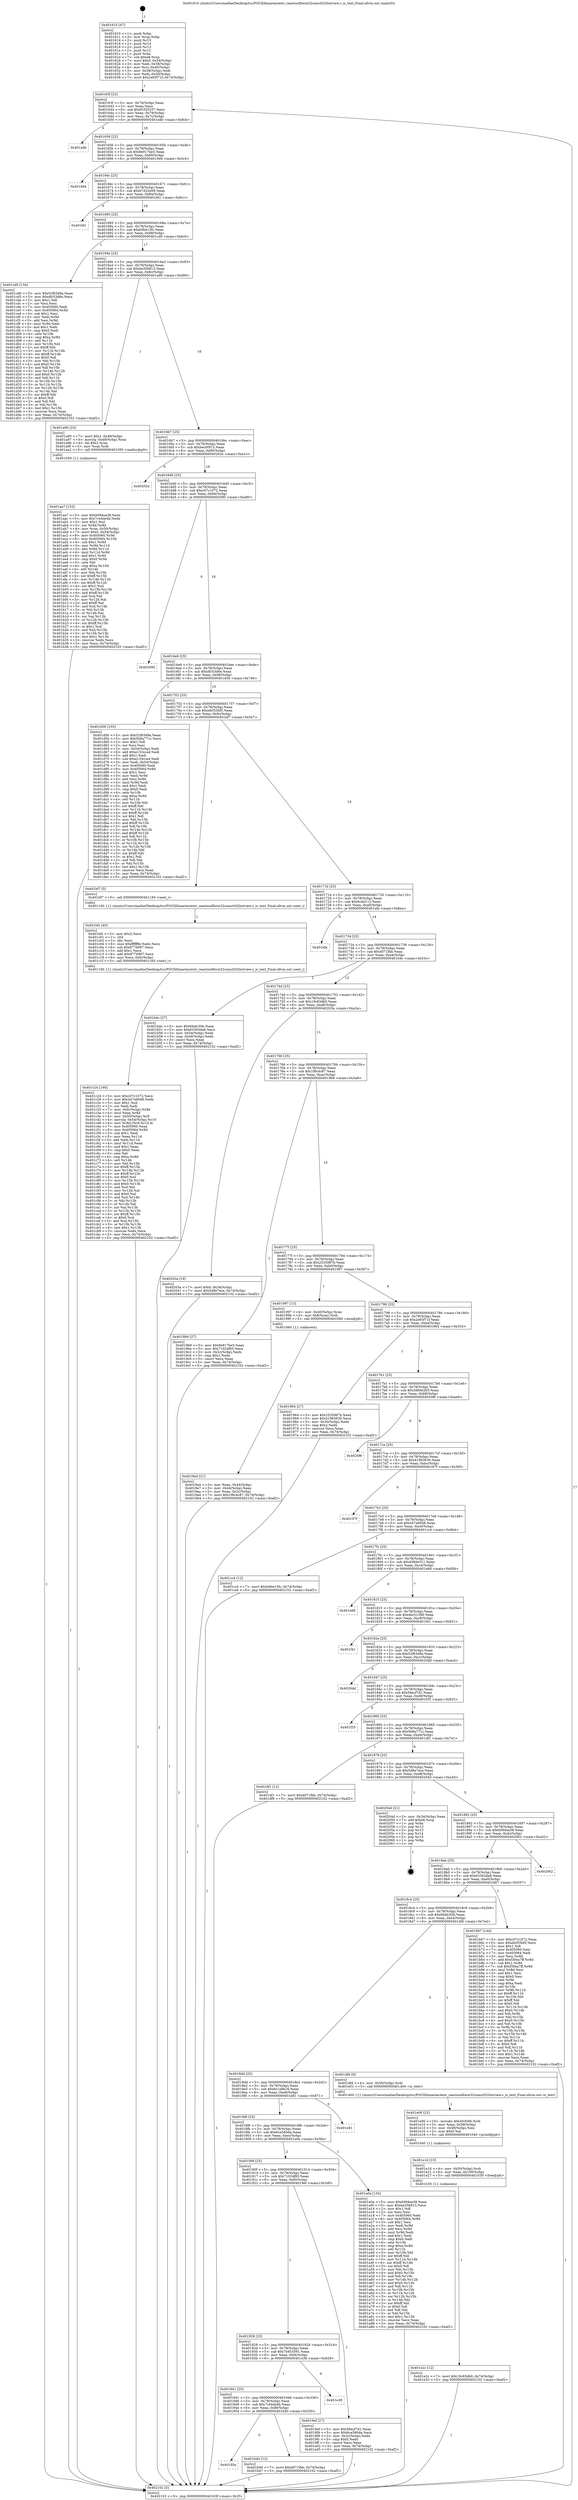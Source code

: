 digraph "0x401610" {
  label = "0x401610 (/mnt/c/Users/mathe/Desktop/tcc/POCII/binaries/extr_reactosdllwin32comctl32listview.c_is_text_Final-ollvm.out::main(0))"
  labelloc = "t"
  node[shape=record]

  Entry [label="",width=0.3,height=0.3,shape=circle,fillcolor=black,style=filled]
  "0x40163f" [label="{
     0x40163f [23]\l
     | [instrs]\l
     &nbsp;&nbsp;0x40163f \<+3\>: mov -0x74(%rbp),%eax\l
     &nbsp;&nbsp;0x401642 \<+2\>: mov %eax,%ecx\l
     &nbsp;&nbsp;0x401644 \<+6\>: sub $0x91f25337,%ecx\l
     &nbsp;&nbsp;0x40164a \<+3\>: mov %eax,-0x78(%rbp)\l
     &nbsp;&nbsp;0x40164d \<+3\>: mov %ecx,-0x7c(%rbp)\l
     &nbsp;&nbsp;0x401650 \<+6\>: je 0000000000401edb \<main+0x8cb\>\l
  }"]
  "0x401edb" [label="{
     0x401edb\l
  }", style=dashed]
  "0x401656" [label="{
     0x401656 [22]\l
     | [instrs]\l
     &nbsp;&nbsp;0x401656 \<+5\>: jmp 000000000040165b \<main+0x4b\>\l
     &nbsp;&nbsp;0x40165b \<+3\>: mov -0x78(%rbp),%eax\l
     &nbsp;&nbsp;0x40165e \<+5\>: sub $0x9e917be5,%eax\l
     &nbsp;&nbsp;0x401663 \<+3\>: mov %eax,-0x80(%rbp)\l
     &nbsp;&nbsp;0x401666 \<+6\>: je 00000000004019d4 \<main+0x3c4\>\l
  }"]
  Exit [label="",width=0.3,height=0.3,shape=circle,fillcolor=black,style=filled,peripheries=2]
  "0x4019d4" [label="{
     0x4019d4\l
  }", style=dashed]
  "0x40166c" [label="{
     0x40166c [25]\l
     | [instrs]\l
     &nbsp;&nbsp;0x40166c \<+5\>: jmp 0000000000401671 \<main+0x61\>\l
     &nbsp;&nbsp;0x401671 \<+3\>: mov -0x78(%rbp),%eax\l
     &nbsp;&nbsp;0x401674 \<+5\>: sub $0xb7d32e09,%eax\l
     &nbsp;&nbsp;0x401679 \<+6\>: mov %eax,-0x84(%rbp)\l
     &nbsp;&nbsp;0x40167f \<+6\>: je 0000000000401fd1 \<main+0x9c1\>\l
  }"]
  "0x401e2c" [label="{
     0x401e2c [12]\l
     | [instrs]\l
     &nbsp;&nbsp;0x401e2c \<+7\>: movl $0x19c83db0,-0x74(%rbp)\l
     &nbsp;&nbsp;0x401e33 \<+5\>: jmp 0000000000402102 \<main+0xaf2\>\l
  }"]
  "0x401fd1" [label="{
     0x401fd1\l
  }", style=dashed]
  "0x401685" [label="{
     0x401685 [25]\l
     | [instrs]\l
     &nbsp;&nbsp;0x401685 \<+5\>: jmp 000000000040168a \<main+0x7a\>\l
     &nbsp;&nbsp;0x40168a \<+3\>: mov -0x78(%rbp),%eax\l
     &nbsp;&nbsp;0x40168d \<+5\>: sub $0xb9be13fc,%eax\l
     &nbsp;&nbsp;0x401692 \<+6\>: mov %eax,-0x88(%rbp)\l
     &nbsp;&nbsp;0x401698 \<+6\>: je 0000000000401cd0 \<main+0x6c0\>\l
  }"]
  "0x401e1d" [label="{
     0x401e1d [15]\l
     | [instrs]\l
     &nbsp;&nbsp;0x401e1d \<+4\>: mov -0x50(%rbp),%rdi\l
     &nbsp;&nbsp;0x401e21 \<+6\>: mov %eax,-0x100(%rbp)\l
     &nbsp;&nbsp;0x401e27 \<+5\>: call 0000000000401030 \<free@plt\>\l
     | [calls]\l
     &nbsp;&nbsp;0x401030 \{1\} (unknown)\l
  }"]
  "0x401cd0" [label="{
     0x401cd0 [134]\l
     | [instrs]\l
     &nbsp;&nbsp;0x401cd0 \<+5\>: mov $0x52f63d9a,%eax\l
     &nbsp;&nbsp;0x401cd5 \<+5\>: mov $0xdfc53d6e,%ecx\l
     &nbsp;&nbsp;0x401cda \<+2\>: mov $0x1,%dl\l
     &nbsp;&nbsp;0x401cdc \<+2\>: xor %esi,%esi\l
     &nbsp;&nbsp;0x401cde \<+7\>: mov 0x405060,%edi\l
     &nbsp;&nbsp;0x401ce5 \<+8\>: mov 0x405064,%r8d\l
     &nbsp;&nbsp;0x401ced \<+3\>: sub $0x1,%esi\l
     &nbsp;&nbsp;0x401cf0 \<+3\>: mov %edi,%r9d\l
     &nbsp;&nbsp;0x401cf3 \<+3\>: add %esi,%r9d\l
     &nbsp;&nbsp;0x401cf6 \<+4\>: imul %r9d,%edi\l
     &nbsp;&nbsp;0x401cfa \<+3\>: and $0x1,%edi\l
     &nbsp;&nbsp;0x401cfd \<+3\>: cmp $0x0,%edi\l
     &nbsp;&nbsp;0x401d00 \<+4\>: sete %r10b\l
     &nbsp;&nbsp;0x401d04 \<+4\>: cmp $0xa,%r8d\l
     &nbsp;&nbsp;0x401d08 \<+4\>: setl %r11b\l
     &nbsp;&nbsp;0x401d0c \<+3\>: mov %r10b,%bl\l
     &nbsp;&nbsp;0x401d0f \<+3\>: xor $0xff,%bl\l
     &nbsp;&nbsp;0x401d12 \<+3\>: mov %r11b,%r14b\l
     &nbsp;&nbsp;0x401d15 \<+4\>: xor $0xff,%r14b\l
     &nbsp;&nbsp;0x401d19 \<+3\>: xor $0x0,%dl\l
     &nbsp;&nbsp;0x401d1c \<+3\>: mov %bl,%r15b\l
     &nbsp;&nbsp;0x401d1f \<+4\>: and $0x0,%r15b\l
     &nbsp;&nbsp;0x401d23 \<+3\>: and %dl,%r10b\l
     &nbsp;&nbsp;0x401d26 \<+3\>: mov %r14b,%r12b\l
     &nbsp;&nbsp;0x401d29 \<+4\>: and $0x0,%r12b\l
     &nbsp;&nbsp;0x401d2d \<+3\>: and %dl,%r11b\l
     &nbsp;&nbsp;0x401d30 \<+3\>: or %r10b,%r15b\l
     &nbsp;&nbsp;0x401d33 \<+3\>: or %r11b,%r12b\l
     &nbsp;&nbsp;0x401d36 \<+3\>: xor %r12b,%r15b\l
     &nbsp;&nbsp;0x401d39 \<+3\>: or %r14b,%bl\l
     &nbsp;&nbsp;0x401d3c \<+3\>: xor $0xff,%bl\l
     &nbsp;&nbsp;0x401d3f \<+3\>: or $0x0,%dl\l
     &nbsp;&nbsp;0x401d42 \<+2\>: and %dl,%bl\l
     &nbsp;&nbsp;0x401d44 \<+3\>: or %bl,%r15b\l
     &nbsp;&nbsp;0x401d47 \<+4\>: test $0x1,%r15b\l
     &nbsp;&nbsp;0x401d4b \<+3\>: cmovne %ecx,%eax\l
     &nbsp;&nbsp;0x401d4e \<+3\>: mov %eax,-0x74(%rbp)\l
     &nbsp;&nbsp;0x401d51 \<+5\>: jmp 0000000000402102 \<main+0xaf2\>\l
  }"]
  "0x40169e" [label="{
     0x40169e [25]\l
     | [instrs]\l
     &nbsp;&nbsp;0x40169e \<+5\>: jmp 00000000004016a3 \<main+0x93\>\l
     &nbsp;&nbsp;0x4016a3 \<+3\>: mov -0x78(%rbp),%eax\l
     &nbsp;&nbsp;0x4016a6 \<+5\>: sub $0xbe356813,%eax\l
     &nbsp;&nbsp;0x4016ab \<+6\>: mov %eax,-0x8c(%rbp)\l
     &nbsp;&nbsp;0x4016b1 \<+6\>: je 0000000000401a90 \<main+0x480\>\l
  }"]
  "0x401e06" [label="{
     0x401e06 [23]\l
     | [instrs]\l
     &nbsp;&nbsp;0x401e06 \<+10\>: movabs $0x4030d6,%rdi\l
     &nbsp;&nbsp;0x401e10 \<+3\>: mov %eax,-0x58(%rbp)\l
     &nbsp;&nbsp;0x401e13 \<+3\>: mov -0x58(%rbp),%esi\l
     &nbsp;&nbsp;0x401e16 \<+2\>: mov $0x0,%al\l
     &nbsp;&nbsp;0x401e18 \<+5\>: call 0000000000401040 \<printf@plt\>\l
     | [calls]\l
     &nbsp;&nbsp;0x401040 \{1\} (unknown)\l
  }"]
  "0x401a90" [label="{
     0x401a90 [23]\l
     | [instrs]\l
     &nbsp;&nbsp;0x401a90 \<+7\>: movl $0x1,-0x48(%rbp)\l
     &nbsp;&nbsp;0x401a97 \<+4\>: movslq -0x48(%rbp),%rax\l
     &nbsp;&nbsp;0x401a9b \<+4\>: shl $0x2,%rax\l
     &nbsp;&nbsp;0x401a9f \<+3\>: mov %rax,%rdi\l
     &nbsp;&nbsp;0x401aa2 \<+5\>: call 0000000000401050 \<malloc@plt\>\l
     | [calls]\l
     &nbsp;&nbsp;0x401050 \{1\} (unknown)\l
  }"]
  "0x4016b7" [label="{
     0x4016b7 [25]\l
     | [instrs]\l
     &nbsp;&nbsp;0x4016b7 \<+5\>: jmp 00000000004016bc \<main+0xac\>\l
     &nbsp;&nbsp;0x4016bc \<+3\>: mov -0x78(%rbp),%eax\l
     &nbsp;&nbsp;0x4016bf \<+5\>: sub $0xbec00f13,%eax\l
     &nbsp;&nbsp;0x4016c4 \<+6\>: mov %eax,-0x90(%rbp)\l
     &nbsp;&nbsp;0x4016ca \<+6\>: je 000000000040202e \<main+0xa1e\>\l
  }"]
  "0x401c24" [label="{
     0x401c24 [160]\l
     | [instrs]\l
     &nbsp;&nbsp;0x401c24 \<+5\>: mov $0xc07c1072,%ecx\l
     &nbsp;&nbsp;0x401c29 \<+5\>: mov $0x447a9048,%edx\l
     &nbsp;&nbsp;0x401c2e \<+3\>: mov $0x1,%sil\l
     &nbsp;&nbsp;0x401c31 \<+2\>: xor %edi,%edi\l
     &nbsp;&nbsp;0x401c33 \<+7\>: mov -0xfc(%rbp),%r8d\l
     &nbsp;&nbsp;0x401c3a \<+4\>: imul %eax,%r8d\l
     &nbsp;&nbsp;0x401c3e \<+4\>: mov -0x50(%rbp),%r9\l
     &nbsp;&nbsp;0x401c42 \<+4\>: movslq -0x54(%rbp),%r10\l
     &nbsp;&nbsp;0x401c46 \<+4\>: mov %r8d,(%r9,%r10,4)\l
     &nbsp;&nbsp;0x401c4a \<+7\>: mov 0x405060,%eax\l
     &nbsp;&nbsp;0x401c51 \<+8\>: mov 0x405064,%r8d\l
     &nbsp;&nbsp;0x401c59 \<+3\>: sub $0x1,%edi\l
     &nbsp;&nbsp;0x401c5c \<+3\>: mov %eax,%r11d\l
     &nbsp;&nbsp;0x401c5f \<+3\>: add %edi,%r11d\l
     &nbsp;&nbsp;0x401c62 \<+4\>: imul %r11d,%eax\l
     &nbsp;&nbsp;0x401c66 \<+3\>: and $0x1,%eax\l
     &nbsp;&nbsp;0x401c69 \<+3\>: cmp $0x0,%eax\l
     &nbsp;&nbsp;0x401c6c \<+3\>: sete %bl\l
     &nbsp;&nbsp;0x401c6f \<+4\>: cmp $0xa,%r8d\l
     &nbsp;&nbsp;0x401c73 \<+4\>: setl %r14b\l
     &nbsp;&nbsp;0x401c77 \<+3\>: mov %bl,%r15b\l
     &nbsp;&nbsp;0x401c7a \<+4\>: xor $0xff,%r15b\l
     &nbsp;&nbsp;0x401c7e \<+3\>: mov %r14b,%r12b\l
     &nbsp;&nbsp;0x401c81 \<+4\>: xor $0xff,%r12b\l
     &nbsp;&nbsp;0x401c85 \<+4\>: xor $0x0,%sil\l
     &nbsp;&nbsp;0x401c89 \<+3\>: mov %r15b,%r13b\l
     &nbsp;&nbsp;0x401c8c \<+4\>: and $0x0,%r13b\l
     &nbsp;&nbsp;0x401c90 \<+3\>: and %sil,%bl\l
     &nbsp;&nbsp;0x401c93 \<+3\>: mov %r12b,%al\l
     &nbsp;&nbsp;0x401c96 \<+2\>: and $0x0,%al\l
     &nbsp;&nbsp;0x401c98 \<+3\>: and %sil,%r14b\l
     &nbsp;&nbsp;0x401c9b \<+3\>: or %bl,%r13b\l
     &nbsp;&nbsp;0x401c9e \<+3\>: or %r14b,%al\l
     &nbsp;&nbsp;0x401ca1 \<+3\>: xor %al,%r13b\l
     &nbsp;&nbsp;0x401ca4 \<+3\>: or %r12b,%r15b\l
     &nbsp;&nbsp;0x401ca7 \<+4\>: xor $0xff,%r15b\l
     &nbsp;&nbsp;0x401cab \<+4\>: or $0x0,%sil\l
     &nbsp;&nbsp;0x401caf \<+3\>: and %sil,%r15b\l
     &nbsp;&nbsp;0x401cb2 \<+3\>: or %r15b,%r13b\l
     &nbsp;&nbsp;0x401cb5 \<+4\>: test $0x1,%r13b\l
     &nbsp;&nbsp;0x401cb9 \<+3\>: cmovne %edx,%ecx\l
     &nbsp;&nbsp;0x401cbc \<+3\>: mov %ecx,-0x74(%rbp)\l
     &nbsp;&nbsp;0x401cbf \<+5\>: jmp 0000000000402102 \<main+0xaf2\>\l
  }"]
  "0x40202e" [label="{
     0x40202e\l
  }", style=dashed]
  "0x4016d0" [label="{
     0x4016d0 [25]\l
     | [instrs]\l
     &nbsp;&nbsp;0x4016d0 \<+5\>: jmp 00000000004016d5 \<main+0xc5\>\l
     &nbsp;&nbsp;0x4016d5 \<+3\>: mov -0x78(%rbp),%eax\l
     &nbsp;&nbsp;0x4016d8 \<+5\>: sub $0xc07c1072,%eax\l
     &nbsp;&nbsp;0x4016dd \<+6\>: mov %eax,-0x94(%rbp)\l
     &nbsp;&nbsp;0x4016e3 \<+6\>: je 0000000000402090 \<main+0xa80\>\l
  }"]
  "0x401bfc" [label="{
     0x401bfc [40]\l
     | [instrs]\l
     &nbsp;&nbsp;0x401bfc \<+5\>: mov $0x2,%ecx\l
     &nbsp;&nbsp;0x401c01 \<+1\>: cltd\l
     &nbsp;&nbsp;0x401c02 \<+2\>: idiv %ecx\l
     &nbsp;&nbsp;0x401c04 \<+6\>: imul $0xfffffffe,%edx,%ecx\l
     &nbsp;&nbsp;0x401c0a \<+6\>: sub $0x8776997,%ecx\l
     &nbsp;&nbsp;0x401c10 \<+3\>: add $0x1,%ecx\l
     &nbsp;&nbsp;0x401c13 \<+6\>: add $0x8776997,%ecx\l
     &nbsp;&nbsp;0x401c19 \<+6\>: mov %ecx,-0xfc(%rbp)\l
     &nbsp;&nbsp;0x401c1f \<+5\>: call 0000000000401160 \<next_i\>\l
     | [calls]\l
     &nbsp;&nbsp;0x401160 \{1\} (/mnt/c/Users/mathe/Desktop/tcc/POCII/binaries/extr_reactosdllwin32comctl32listview.c_is_text_Final-ollvm.out::next_i)\l
  }"]
  "0x402090" [label="{
     0x402090\l
  }", style=dashed]
  "0x4016e9" [label="{
     0x4016e9 [25]\l
     | [instrs]\l
     &nbsp;&nbsp;0x4016e9 \<+5\>: jmp 00000000004016ee \<main+0xde\>\l
     &nbsp;&nbsp;0x4016ee \<+3\>: mov -0x78(%rbp),%eax\l
     &nbsp;&nbsp;0x4016f1 \<+5\>: sub $0xdfc53d6e,%eax\l
     &nbsp;&nbsp;0x4016f6 \<+6\>: mov %eax,-0x98(%rbp)\l
     &nbsp;&nbsp;0x4016fc \<+6\>: je 0000000000401d56 \<main+0x746\>\l
  }"]
  "0x40195a" [label="{
     0x40195a\l
  }", style=dashed]
  "0x401d56" [label="{
     0x401d56 [155]\l
     | [instrs]\l
     &nbsp;&nbsp;0x401d56 \<+5\>: mov $0x52f63d9a,%eax\l
     &nbsp;&nbsp;0x401d5b \<+5\>: mov $0x5b9a771c,%ecx\l
     &nbsp;&nbsp;0x401d60 \<+2\>: mov $0x1,%dl\l
     &nbsp;&nbsp;0x401d62 \<+2\>: xor %esi,%esi\l
     &nbsp;&nbsp;0x401d64 \<+3\>: mov -0x54(%rbp),%edi\l
     &nbsp;&nbsp;0x401d67 \<+6\>: add $0xe133cca4,%edi\l
     &nbsp;&nbsp;0x401d6d \<+3\>: add $0x1,%edi\l
     &nbsp;&nbsp;0x401d70 \<+6\>: sub $0xe133cca4,%edi\l
     &nbsp;&nbsp;0x401d76 \<+3\>: mov %edi,-0x54(%rbp)\l
     &nbsp;&nbsp;0x401d79 \<+7\>: mov 0x405060,%edi\l
     &nbsp;&nbsp;0x401d80 \<+8\>: mov 0x405064,%r8d\l
     &nbsp;&nbsp;0x401d88 \<+3\>: sub $0x1,%esi\l
     &nbsp;&nbsp;0x401d8b \<+3\>: mov %edi,%r9d\l
     &nbsp;&nbsp;0x401d8e \<+3\>: add %esi,%r9d\l
     &nbsp;&nbsp;0x401d91 \<+4\>: imul %r9d,%edi\l
     &nbsp;&nbsp;0x401d95 \<+3\>: and $0x1,%edi\l
     &nbsp;&nbsp;0x401d98 \<+3\>: cmp $0x0,%edi\l
     &nbsp;&nbsp;0x401d9b \<+4\>: sete %r10b\l
     &nbsp;&nbsp;0x401d9f \<+4\>: cmp $0xa,%r8d\l
     &nbsp;&nbsp;0x401da3 \<+4\>: setl %r11b\l
     &nbsp;&nbsp;0x401da7 \<+3\>: mov %r10b,%bl\l
     &nbsp;&nbsp;0x401daa \<+3\>: xor $0xff,%bl\l
     &nbsp;&nbsp;0x401dad \<+3\>: mov %r11b,%r14b\l
     &nbsp;&nbsp;0x401db0 \<+4\>: xor $0xff,%r14b\l
     &nbsp;&nbsp;0x401db4 \<+3\>: xor $0x1,%dl\l
     &nbsp;&nbsp;0x401db7 \<+3\>: mov %bl,%r15b\l
     &nbsp;&nbsp;0x401dba \<+4\>: and $0xff,%r15b\l
     &nbsp;&nbsp;0x401dbe \<+3\>: and %dl,%r10b\l
     &nbsp;&nbsp;0x401dc1 \<+3\>: mov %r14b,%r12b\l
     &nbsp;&nbsp;0x401dc4 \<+4\>: and $0xff,%r12b\l
     &nbsp;&nbsp;0x401dc8 \<+3\>: and %dl,%r11b\l
     &nbsp;&nbsp;0x401dcb \<+3\>: or %r10b,%r15b\l
     &nbsp;&nbsp;0x401dce \<+3\>: or %r11b,%r12b\l
     &nbsp;&nbsp;0x401dd1 \<+3\>: xor %r12b,%r15b\l
     &nbsp;&nbsp;0x401dd4 \<+3\>: or %r14b,%bl\l
     &nbsp;&nbsp;0x401dd7 \<+3\>: xor $0xff,%bl\l
     &nbsp;&nbsp;0x401dda \<+3\>: or $0x1,%dl\l
     &nbsp;&nbsp;0x401ddd \<+2\>: and %dl,%bl\l
     &nbsp;&nbsp;0x401ddf \<+3\>: or %bl,%r15b\l
     &nbsp;&nbsp;0x401de2 \<+4\>: test $0x1,%r15b\l
     &nbsp;&nbsp;0x401de6 \<+3\>: cmovne %ecx,%eax\l
     &nbsp;&nbsp;0x401de9 \<+3\>: mov %eax,-0x74(%rbp)\l
     &nbsp;&nbsp;0x401dec \<+5\>: jmp 0000000000402102 \<main+0xaf2\>\l
  }"]
  "0x401702" [label="{
     0x401702 [25]\l
     | [instrs]\l
     &nbsp;&nbsp;0x401702 \<+5\>: jmp 0000000000401707 \<main+0xf7\>\l
     &nbsp;&nbsp;0x401707 \<+3\>: mov -0x78(%rbp),%eax\l
     &nbsp;&nbsp;0x40170a \<+5\>: sub $0xeb055bf5,%eax\l
     &nbsp;&nbsp;0x40170f \<+6\>: mov %eax,-0x9c(%rbp)\l
     &nbsp;&nbsp;0x401715 \<+6\>: je 0000000000401bf7 \<main+0x5e7\>\l
  }"]
  "0x401b40" [label="{
     0x401b40 [12]\l
     | [instrs]\l
     &nbsp;&nbsp;0x401b40 \<+7\>: movl $0xd071fbb,-0x74(%rbp)\l
     &nbsp;&nbsp;0x401b47 \<+5\>: jmp 0000000000402102 \<main+0xaf2\>\l
  }"]
  "0x401bf7" [label="{
     0x401bf7 [5]\l
     | [instrs]\l
     &nbsp;&nbsp;0x401bf7 \<+5\>: call 0000000000401160 \<next_i\>\l
     | [calls]\l
     &nbsp;&nbsp;0x401160 \{1\} (/mnt/c/Users/mathe/Desktop/tcc/POCII/binaries/extr_reactosdllwin32comctl32listview.c_is_text_Final-ollvm.out::next_i)\l
  }"]
  "0x40171b" [label="{
     0x40171b [25]\l
     | [instrs]\l
     &nbsp;&nbsp;0x40171b \<+5\>: jmp 0000000000401720 \<main+0x110\>\l
     &nbsp;&nbsp;0x401720 \<+3\>: mov -0x78(%rbp),%eax\l
     &nbsp;&nbsp;0x401723 \<+5\>: sub $0x6cdd112,%eax\l
     &nbsp;&nbsp;0x401728 \<+6\>: mov %eax,-0xa0(%rbp)\l
     &nbsp;&nbsp;0x40172e \<+6\>: je 0000000000401efa \<main+0x8ea\>\l
  }"]
  "0x401941" [label="{
     0x401941 [25]\l
     | [instrs]\l
     &nbsp;&nbsp;0x401941 \<+5\>: jmp 0000000000401946 \<main+0x336\>\l
     &nbsp;&nbsp;0x401946 \<+3\>: mov -0x78(%rbp),%eax\l
     &nbsp;&nbsp;0x401949 \<+5\>: sub $0x7c44de4b,%eax\l
     &nbsp;&nbsp;0x40194e \<+6\>: mov %eax,-0xf8(%rbp)\l
     &nbsp;&nbsp;0x401954 \<+6\>: je 0000000000401b40 \<main+0x530\>\l
  }"]
  "0x401efa" [label="{
     0x401efa\l
  }", style=dashed]
  "0x401734" [label="{
     0x401734 [25]\l
     | [instrs]\l
     &nbsp;&nbsp;0x401734 \<+5\>: jmp 0000000000401739 \<main+0x129\>\l
     &nbsp;&nbsp;0x401739 \<+3\>: mov -0x78(%rbp),%eax\l
     &nbsp;&nbsp;0x40173c \<+5\>: sub $0xd071fbb,%eax\l
     &nbsp;&nbsp;0x401741 \<+6\>: mov %eax,-0xa4(%rbp)\l
     &nbsp;&nbsp;0x401747 \<+6\>: je 0000000000401b4c \<main+0x53c\>\l
  }"]
  "0x401e38" [label="{
     0x401e38\l
  }", style=dashed]
  "0x401b4c" [label="{
     0x401b4c [27]\l
     | [instrs]\l
     &nbsp;&nbsp;0x401b4c \<+5\>: mov $0x69afc30b,%eax\l
     &nbsp;&nbsp;0x401b51 \<+5\>: mov $0x63363da8,%ecx\l
     &nbsp;&nbsp;0x401b56 \<+3\>: mov -0x54(%rbp),%edx\l
     &nbsp;&nbsp;0x401b59 \<+3\>: cmp -0x48(%rbp),%edx\l
     &nbsp;&nbsp;0x401b5c \<+3\>: cmovl %ecx,%eax\l
     &nbsp;&nbsp;0x401b5f \<+3\>: mov %eax,-0x74(%rbp)\l
     &nbsp;&nbsp;0x401b62 \<+5\>: jmp 0000000000402102 \<main+0xaf2\>\l
  }"]
  "0x40174d" [label="{
     0x40174d [25]\l
     | [instrs]\l
     &nbsp;&nbsp;0x40174d \<+5\>: jmp 0000000000401752 \<main+0x142\>\l
     &nbsp;&nbsp;0x401752 \<+3\>: mov -0x78(%rbp),%eax\l
     &nbsp;&nbsp;0x401755 \<+5\>: sub $0x19c83db0,%eax\l
     &nbsp;&nbsp;0x40175a \<+6\>: mov %eax,-0xa8(%rbp)\l
     &nbsp;&nbsp;0x401760 \<+6\>: je 000000000040203a \<main+0xa2a\>\l
  }"]
  "0x401aa7" [label="{
     0x401aa7 [153]\l
     | [instrs]\l
     &nbsp;&nbsp;0x401aa7 \<+5\>: mov $0x6094ea38,%ecx\l
     &nbsp;&nbsp;0x401aac \<+5\>: mov $0x7c44de4b,%edx\l
     &nbsp;&nbsp;0x401ab1 \<+3\>: mov $0x1,%sil\l
     &nbsp;&nbsp;0x401ab4 \<+3\>: xor %r8d,%r8d\l
     &nbsp;&nbsp;0x401ab7 \<+4\>: mov %rax,-0x50(%rbp)\l
     &nbsp;&nbsp;0x401abb \<+7\>: movl $0x0,-0x54(%rbp)\l
     &nbsp;&nbsp;0x401ac2 \<+8\>: mov 0x405060,%r9d\l
     &nbsp;&nbsp;0x401aca \<+8\>: mov 0x405064,%r10d\l
     &nbsp;&nbsp;0x401ad2 \<+4\>: sub $0x1,%r8d\l
     &nbsp;&nbsp;0x401ad6 \<+3\>: mov %r9d,%r11d\l
     &nbsp;&nbsp;0x401ad9 \<+3\>: add %r8d,%r11d\l
     &nbsp;&nbsp;0x401adc \<+4\>: imul %r11d,%r9d\l
     &nbsp;&nbsp;0x401ae0 \<+4\>: and $0x1,%r9d\l
     &nbsp;&nbsp;0x401ae4 \<+4\>: cmp $0x0,%r9d\l
     &nbsp;&nbsp;0x401ae8 \<+3\>: sete %bl\l
     &nbsp;&nbsp;0x401aeb \<+4\>: cmp $0xa,%r10d\l
     &nbsp;&nbsp;0x401aef \<+4\>: setl %r14b\l
     &nbsp;&nbsp;0x401af3 \<+3\>: mov %bl,%r15b\l
     &nbsp;&nbsp;0x401af6 \<+4\>: xor $0xff,%r15b\l
     &nbsp;&nbsp;0x401afa \<+3\>: mov %r14b,%r12b\l
     &nbsp;&nbsp;0x401afd \<+4\>: xor $0xff,%r12b\l
     &nbsp;&nbsp;0x401b01 \<+4\>: xor $0x1,%sil\l
     &nbsp;&nbsp;0x401b05 \<+3\>: mov %r15b,%r13b\l
     &nbsp;&nbsp;0x401b08 \<+4\>: and $0xff,%r13b\l
     &nbsp;&nbsp;0x401b0c \<+3\>: and %sil,%bl\l
     &nbsp;&nbsp;0x401b0f \<+3\>: mov %r12b,%al\l
     &nbsp;&nbsp;0x401b12 \<+2\>: and $0xff,%al\l
     &nbsp;&nbsp;0x401b14 \<+3\>: and %sil,%r14b\l
     &nbsp;&nbsp;0x401b17 \<+3\>: or %bl,%r13b\l
     &nbsp;&nbsp;0x401b1a \<+3\>: or %r14b,%al\l
     &nbsp;&nbsp;0x401b1d \<+3\>: xor %al,%r13b\l
     &nbsp;&nbsp;0x401b20 \<+3\>: or %r12b,%r15b\l
     &nbsp;&nbsp;0x401b23 \<+4\>: xor $0xff,%r15b\l
     &nbsp;&nbsp;0x401b27 \<+4\>: or $0x1,%sil\l
     &nbsp;&nbsp;0x401b2b \<+3\>: and %sil,%r15b\l
     &nbsp;&nbsp;0x401b2e \<+3\>: or %r15b,%r13b\l
     &nbsp;&nbsp;0x401b31 \<+4\>: test $0x1,%r13b\l
     &nbsp;&nbsp;0x401b35 \<+3\>: cmovne %edx,%ecx\l
     &nbsp;&nbsp;0x401b38 \<+3\>: mov %ecx,-0x74(%rbp)\l
     &nbsp;&nbsp;0x401b3b \<+5\>: jmp 0000000000402102 \<main+0xaf2\>\l
  }"]
  "0x40203a" [label="{
     0x40203a [19]\l
     | [instrs]\l
     &nbsp;&nbsp;0x40203a \<+7\>: movl $0x0,-0x34(%rbp)\l
     &nbsp;&nbsp;0x402041 \<+7\>: movl $0x5d8e7ece,-0x74(%rbp)\l
     &nbsp;&nbsp;0x402048 \<+5\>: jmp 0000000000402102 \<main+0xaf2\>\l
  }"]
  "0x401766" [label="{
     0x401766 [25]\l
     | [instrs]\l
     &nbsp;&nbsp;0x401766 \<+5\>: jmp 000000000040176b \<main+0x15b\>\l
     &nbsp;&nbsp;0x40176b \<+3\>: mov -0x78(%rbp),%eax\l
     &nbsp;&nbsp;0x40176e \<+5\>: sub $0x1f8c4c87,%eax\l
     &nbsp;&nbsp;0x401773 \<+6\>: mov %eax,-0xac(%rbp)\l
     &nbsp;&nbsp;0x401779 \<+6\>: je 00000000004019b9 \<main+0x3a9\>\l
  }"]
  "0x401928" [label="{
     0x401928 [25]\l
     | [instrs]\l
     &nbsp;&nbsp;0x401928 \<+5\>: jmp 000000000040192d \<main+0x31d\>\l
     &nbsp;&nbsp;0x40192d \<+3\>: mov -0x78(%rbp),%eax\l
     &nbsp;&nbsp;0x401930 \<+5\>: sub $0x7b453591,%eax\l
     &nbsp;&nbsp;0x401935 \<+6\>: mov %eax,-0xf4(%rbp)\l
     &nbsp;&nbsp;0x40193b \<+6\>: je 0000000000401e38 \<main+0x828\>\l
  }"]
  "0x4019b9" [label="{
     0x4019b9 [27]\l
     | [instrs]\l
     &nbsp;&nbsp;0x4019b9 \<+5\>: mov $0x9e917be5,%eax\l
     &nbsp;&nbsp;0x4019be \<+5\>: mov $0x71024f65,%ecx\l
     &nbsp;&nbsp;0x4019c3 \<+3\>: mov -0x2c(%rbp),%edx\l
     &nbsp;&nbsp;0x4019c6 \<+3\>: cmp $0x1,%edx\l
     &nbsp;&nbsp;0x4019c9 \<+3\>: cmovl %ecx,%eax\l
     &nbsp;&nbsp;0x4019cc \<+3\>: mov %eax,-0x74(%rbp)\l
     &nbsp;&nbsp;0x4019cf \<+5\>: jmp 0000000000402102 \<main+0xaf2\>\l
  }"]
  "0x40177f" [label="{
     0x40177f [25]\l
     | [instrs]\l
     &nbsp;&nbsp;0x40177f \<+5\>: jmp 0000000000401784 \<main+0x174\>\l
     &nbsp;&nbsp;0x401784 \<+3\>: mov -0x78(%rbp),%eax\l
     &nbsp;&nbsp;0x401787 \<+5\>: sub $0x2535987b,%eax\l
     &nbsp;&nbsp;0x40178c \<+6\>: mov %eax,-0xb0(%rbp)\l
     &nbsp;&nbsp;0x401792 \<+6\>: je 0000000000401997 \<main+0x387\>\l
  }"]
  "0x4019ef" [label="{
     0x4019ef [27]\l
     | [instrs]\l
     &nbsp;&nbsp;0x4019ef \<+5\>: mov $0x58acf7d1,%eax\l
     &nbsp;&nbsp;0x4019f4 \<+5\>: mov $0x6ca580da,%ecx\l
     &nbsp;&nbsp;0x4019f9 \<+3\>: mov -0x2c(%rbp),%edx\l
     &nbsp;&nbsp;0x4019fc \<+3\>: cmp $0x0,%edx\l
     &nbsp;&nbsp;0x4019ff \<+3\>: cmove %ecx,%eax\l
     &nbsp;&nbsp;0x401a02 \<+3\>: mov %eax,-0x74(%rbp)\l
     &nbsp;&nbsp;0x401a05 \<+5\>: jmp 0000000000402102 \<main+0xaf2\>\l
  }"]
  "0x401997" [label="{
     0x401997 [13]\l
     | [instrs]\l
     &nbsp;&nbsp;0x401997 \<+4\>: mov -0x40(%rbp),%rax\l
     &nbsp;&nbsp;0x40199b \<+4\>: mov 0x8(%rax),%rdi\l
     &nbsp;&nbsp;0x40199f \<+5\>: call 0000000000401060 \<atoi@plt\>\l
     | [calls]\l
     &nbsp;&nbsp;0x401060 \{1\} (unknown)\l
  }"]
  "0x401798" [label="{
     0x401798 [25]\l
     | [instrs]\l
     &nbsp;&nbsp;0x401798 \<+5\>: jmp 000000000040179d \<main+0x18d\>\l
     &nbsp;&nbsp;0x40179d \<+3\>: mov -0x78(%rbp),%eax\l
     &nbsp;&nbsp;0x4017a0 \<+5\>: sub $0x2e65f71f,%eax\l
     &nbsp;&nbsp;0x4017a5 \<+6\>: mov %eax,-0xb4(%rbp)\l
     &nbsp;&nbsp;0x4017ab \<+6\>: je 0000000000401964 \<main+0x354\>\l
  }"]
  "0x40190f" [label="{
     0x40190f [25]\l
     | [instrs]\l
     &nbsp;&nbsp;0x40190f \<+5\>: jmp 0000000000401914 \<main+0x304\>\l
     &nbsp;&nbsp;0x401914 \<+3\>: mov -0x78(%rbp),%eax\l
     &nbsp;&nbsp;0x401917 \<+5\>: sub $0x71024f65,%eax\l
     &nbsp;&nbsp;0x40191c \<+6\>: mov %eax,-0xf0(%rbp)\l
     &nbsp;&nbsp;0x401922 \<+6\>: je 00000000004019ef \<main+0x3df\>\l
  }"]
  "0x401964" [label="{
     0x401964 [27]\l
     | [instrs]\l
     &nbsp;&nbsp;0x401964 \<+5\>: mov $0x2535987b,%eax\l
     &nbsp;&nbsp;0x401969 \<+5\>: mov $0x41963630,%ecx\l
     &nbsp;&nbsp;0x40196e \<+3\>: mov -0x30(%rbp),%edx\l
     &nbsp;&nbsp;0x401971 \<+3\>: cmp $0x2,%edx\l
     &nbsp;&nbsp;0x401974 \<+3\>: cmovne %ecx,%eax\l
     &nbsp;&nbsp;0x401977 \<+3\>: mov %eax,-0x74(%rbp)\l
     &nbsp;&nbsp;0x40197a \<+5\>: jmp 0000000000402102 \<main+0xaf2\>\l
  }"]
  "0x4017b1" [label="{
     0x4017b1 [25]\l
     | [instrs]\l
     &nbsp;&nbsp;0x4017b1 \<+5\>: jmp 00000000004017b6 \<main+0x1a6\>\l
     &nbsp;&nbsp;0x4017b6 \<+3\>: mov -0x78(%rbp),%eax\l
     &nbsp;&nbsp;0x4017b9 \<+5\>: sub $0x3d66e265,%eax\l
     &nbsp;&nbsp;0x4017be \<+6\>: mov %eax,-0xb8(%rbp)\l
     &nbsp;&nbsp;0x4017c4 \<+6\>: je 00000000004020f6 \<main+0xae6\>\l
  }"]
  "0x402102" [label="{
     0x402102 [5]\l
     | [instrs]\l
     &nbsp;&nbsp;0x402102 \<+5\>: jmp 000000000040163f \<main+0x2f\>\l
  }"]
  "0x401610" [label="{
     0x401610 [47]\l
     | [instrs]\l
     &nbsp;&nbsp;0x401610 \<+1\>: push %rbp\l
     &nbsp;&nbsp;0x401611 \<+3\>: mov %rsp,%rbp\l
     &nbsp;&nbsp;0x401614 \<+2\>: push %r15\l
     &nbsp;&nbsp;0x401616 \<+2\>: push %r14\l
     &nbsp;&nbsp;0x401618 \<+2\>: push %r13\l
     &nbsp;&nbsp;0x40161a \<+2\>: push %r12\l
     &nbsp;&nbsp;0x40161c \<+1\>: push %rbx\l
     &nbsp;&nbsp;0x40161d \<+7\>: sub $0xe8,%rsp\l
     &nbsp;&nbsp;0x401624 \<+7\>: movl $0x0,-0x34(%rbp)\l
     &nbsp;&nbsp;0x40162b \<+3\>: mov %edi,-0x38(%rbp)\l
     &nbsp;&nbsp;0x40162e \<+4\>: mov %rsi,-0x40(%rbp)\l
     &nbsp;&nbsp;0x401632 \<+3\>: mov -0x38(%rbp),%edi\l
     &nbsp;&nbsp;0x401635 \<+3\>: mov %edi,-0x30(%rbp)\l
     &nbsp;&nbsp;0x401638 \<+7\>: movl $0x2e65f71f,-0x74(%rbp)\l
  }"]
  "0x4019a4" [label="{
     0x4019a4 [21]\l
     | [instrs]\l
     &nbsp;&nbsp;0x4019a4 \<+3\>: mov %eax,-0x44(%rbp)\l
     &nbsp;&nbsp;0x4019a7 \<+3\>: mov -0x44(%rbp),%eax\l
     &nbsp;&nbsp;0x4019aa \<+3\>: mov %eax,-0x2c(%rbp)\l
     &nbsp;&nbsp;0x4019ad \<+7\>: movl $0x1f8c4c87,-0x74(%rbp)\l
     &nbsp;&nbsp;0x4019b4 \<+5\>: jmp 0000000000402102 \<main+0xaf2\>\l
  }"]
  "0x401a0a" [label="{
     0x401a0a [134]\l
     | [instrs]\l
     &nbsp;&nbsp;0x401a0a \<+5\>: mov $0x6094ea38,%eax\l
     &nbsp;&nbsp;0x401a0f \<+5\>: mov $0xbe356813,%ecx\l
     &nbsp;&nbsp;0x401a14 \<+2\>: mov $0x1,%dl\l
     &nbsp;&nbsp;0x401a16 \<+2\>: xor %esi,%esi\l
     &nbsp;&nbsp;0x401a18 \<+7\>: mov 0x405060,%edi\l
     &nbsp;&nbsp;0x401a1f \<+8\>: mov 0x405064,%r8d\l
     &nbsp;&nbsp;0x401a27 \<+3\>: sub $0x1,%esi\l
     &nbsp;&nbsp;0x401a2a \<+3\>: mov %edi,%r9d\l
     &nbsp;&nbsp;0x401a2d \<+3\>: add %esi,%r9d\l
     &nbsp;&nbsp;0x401a30 \<+4\>: imul %r9d,%edi\l
     &nbsp;&nbsp;0x401a34 \<+3\>: and $0x1,%edi\l
     &nbsp;&nbsp;0x401a37 \<+3\>: cmp $0x0,%edi\l
     &nbsp;&nbsp;0x401a3a \<+4\>: sete %r10b\l
     &nbsp;&nbsp;0x401a3e \<+4\>: cmp $0xa,%r8d\l
     &nbsp;&nbsp;0x401a42 \<+4\>: setl %r11b\l
     &nbsp;&nbsp;0x401a46 \<+3\>: mov %r10b,%bl\l
     &nbsp;&nbsp;0x401a49 \<+3\>: xor $0xff,%bl\l
     &nbsp;&nbsp;0x401a4c \<+3\>: mov %r11b,%r14b\l
     &nbsp;&nbsp;0x401a4f \<+4\>: xor $0xff,%r14b\l
     &nbsp;&nbsp;0x401a53 \<+3\>: xor $0x0,%dl\l
     &nbsp;&nbsp;0x401a56 \<+3\>: mov %bl,%r15b\l
     &nbsp;&nbsp;0x401a59 \<+4\>: and $0x0,%r15b\l
     &nbsp;&nbsp;0x401a5d \<+3\>: and %dl,%r10b\l
     &nbsp;&nbsp;0x401a60 \<+3\>: mov %r14b,%r12b\l
     &nbsp;&nbsp;0x401a63 \<+4\>: and $0x0,%r12b\l
     &nbsp;&nbsp;0x401a67 \<+3\>: and %dl,%r11b\l
     &nbsp;&nbsp;0x401a6a \<+3\>: or %r10b,%r15b\l
     &nbsp;&nbsp;0x401a6d \<+3\>: or %r11b,%r12b\l
     &nbsp;&nbsp;0x401a70 \<+3\>: xor %r12b,%r15b\l
     &nbsp;&nbsp;0x401a73 \<+3\>: or %r14b,%bl\l
     &nbsp;&nbsp;0x401a76 \<+3\>: xor $0xff,%bl\l
     &nbsp;&nbsp;0x401a79 \<+3\>: or $0x0,%dl\l
     &nbsp;&nbsp;0x401a7c \<+2\>: and %dl,%bl\l
     &nbsp;&nbsp;0x401a7e \<+3\>: or %bl,%r15b\l
     &nbsp;&nbsp;0x401a81 \<+4\>: test $0x1,%r15b\l
     &nbsp;&nbsp;0x401a85 \<+3\>: cmovne %ecx,%eax\l
     &nbsp;&nbsp;0x401a88 \<+3\>: mov %eax,-0x74(%rbp)\l
     &nbsp;&nbsp;0x401a8b \<+5\>: jmp 0000000000402102 \<main+0xaf2\>\l
  }"]
  "0x4020f6" [label="{
     0x4020f6\l
  }", style=dashed]
  "0x4017ca" [label="{
     0x4017ca [25]\l
     | [instrs]\l
     &nbsp;&nbsp;0x4017ca \<+5\>: jmp 00000000004017cf \<main+0x1bf\>\l
     &nbsp;&nbsp;0x4017cf \<+3\>: mov -0x78(%rbp),%eax\l
     &nbsp;&nbsp;0x4017d2 \<+5\>: sub $0x41963630,%eax\l
     &nbsp;&nbsp;0x4017d7 \<+6\>: mov %eax,-0xbc(%rbp)\l
     &nbsp;&nbsp;0x4017dd \<+6\>: je 000000000040197f \<main+0x36f\>\l
  }"]
  "0x4018f6" [label="{
     0x4018f6 [25]\l
     | [instrs]\l
     &nbsp;&nbsp;0x4018f6 \<+5\>: jmp 00000000004018fb \<main+0x2eb\>\l
     &nbsp;&nbsp;0x4018fb \<+3\>: mov -0x78(%rbp),%eax\l
     &nbsp;&nbsp;0x4018fe \<+5\>: sub $0x6ca580da,%eax\l
     &nbsp;&nbsp;0x401903 \<+6\>: mov %eax,-0xec(%rbp)\l
     &nbsp;&nbsp;0x401909 \<+6\>: je 0000000000401a0a \<main+0x3fa\>\l
  }"]
  "0x40197f" [label="{
     0x40197f\l
  }", style=dashed]
  "0x4017e3" [label="{
     0x4017e3 [25]\l
     | [instrs]\l
     &nbsp;&nbsp;0x4017e3 \<+5\>: jmp 00000000004017e8 \<main+0x1d8\>\l
     &nbsp;&nbsp;0x4017e8 \<+3\>: mov -0x78(%rbp),%eax\l
     &nbsp;&nbsp;0x4017eb \<+5\>: sub $0x447a9048,%eax\l
     &nbsp;&nbsp;0x4017f0 \<+6\>: mov %eax,-0xc0(%rbp)\l
     &nbsp;&nbsp;0x4017f6 \<+6\>: je 0000000000401cc4 \<main+0x6b4\>\l
  }"]
  "0x401e81" [label="{
     0x401e81\l
  }", style=dashed]
  "0x401cc4" [label="{
     0x401cc4 [12]\l
     | [instrs]\l
     &nbsp;&nbsp;0x401cc4 \<+7\>: movl $0xb9be13fc,-0x74(%rbp)\l
     &nbsp;&nbsp;0x401ccb \<+5\>: jmp 0000000000402102 \<main+0xaf2\>\l
  }"]
  "0x4017fc" [label="{
     0x4017fc [25]\l
     | [instrs]\l
     &nbsp;&nbsp;0x4017fc \<+5\>: jmp 0000000000401801 \<main+0x1f1\>\l
     &nbsp;&nbsp;0x401801 \<+3\>: mov -0x78(%rbp),%eax\l
     &nbsp;&nbsp;0x401804 \<+5\>: sub $0x458de311,%eax\l
     &nbsp;&nbsp;0x401809 \<+6\>: mov %eax,-0xc4(%rbp)\l
     &nbsp;&nbsp;0x40180f \<+6\>: je 0000000000401e66 \<main+0x856\>\l
  }"]
  "0x4018dd" [label="{
     0x4018dd [25]\l
     | [instrs]\l
     &nbsp;&nbsp;0x4018dd \<+5\>: jmp 00000000004018e2 \<main+0x2d2\>\l
     &nbsp;&nbsp;0x4018e2 \<+3\>: mov -0x78(%rbp),%eax\l
     &nbsp;&nbsp;0x4018e5 \<+5\>: sub $0x6c1a9b16,%eax\l
     &nbsp;&nbsp;0x4018ea \<+6\>: mov %eax,-0xe8(%rbp)\l
     &nbsp;&nbsp;0x4018f0 \<+6\>: je 0000000000401e81 \<main+0x871\>\l
  }"]
  "0x401e66" [label="{
     0x401e66\l
  }", style=dashed]
  "0x401815" [label="{
     0x401815 [25]\l
     | [instrs]\l
     &nbsp;&nbsp;0x401815 \<+5\>: jmp 000000000040181a \<main+0x20a\>\l
     &nbsp;&nbsp;0x40181a \<+3\>: mov -0x78(%rbp),%eax\l
     &nbsp;&nbsp;0x40181d \<+5\>: sub $0x4bc51396,%eax\l
     &nbsp;&nbsp;0x401822 \<+6\>: mov %eax,-0xc8(%rbp)\l
     &nbsp;&nbsp;0x401828 \<+6\>: je 0000000000401f41 \<main+0x931\>\l
  }"]
  "0x401dfd" [label="{
     0x401dfd [9]\l
     | [instrs]\l
     &nbsp;&nbsp;0x401dfd \<+4\>: mov -0x50(%rbp),%rdi\l
     &nbsp;&nbsp;0x401e01 \<+5\>: call 0000000000401400 \<is_text\>\l
     | [calls]\l
     &nbsp;&nbsp;0x401400 \{1\} (/mnt/c/Users/mathe/Desktop/tcc/POCII/binaries/extr_reactosdllwin32comctl32listview.c_is_text_Final-ollvm.out::is_text)\l
  }"]
  "0x401f41" [label="{
     0x401f41\l
  }", style=dashed]
  "0x40182e" [label="{
     0x40182e [25]\l
     | [instrs]\l
     &nbsp;&nbsp;0x40182e \<+5\>: jmp 0000000000401833 \<main+0x223\>\l
     &nbsp;&nbsp;0x401833 \<+3\>: mov -0x78(%rbp),%eax\l
     &nbsp;&nbsp;0x401836 \<+5\>: sub $0x52f63d9a,%eax\l
     &nbsp;&nbsp;0x40183b \<+6\>: mov %eax,-0xcc(%rbp)\l
     &nbsp;&nbsp;0x401841 \<+6\>: je 00000000004020dd \<main+0xacd\>\l
  }"]
  "0x4018c4" [label="{
     0x4018c4 [25]\l
     | [instrs]\l
     &nbsp;&nbsp;0x4018c4 \<+5\>: jmp 00000000004018c9 \<main+0x2b9\>\l
     &nbsp;&nbsp;0x4018c9 \<+3\>: mov -0x78(%rbp),%eax\l
     &nbsp;&nbsp;0x4018cc \<+5\>: sub $0x69afc30b,%eax\l
     &nbsp;&nbsp;0x4018d1 \<+6\>: mov %eax,-0xe4(%rbp)\l
     &nbsp;&nbsp;0x4018d7 \<+6\>: je 0000000000401dfd \<main+0x7ed\>\l
  }"]
  "0x4020dd" [label="{
     0x4020dd\l
  }", style=dashed]
  "0x401847" [label="{
     0x401847 [25]\l
     | [instrs]\l
     &nbsp;&nbsp;0x401847 \<+5\>: jmp 000000000040184c \<main+0x23c\>\l
     &nbsp;&nbsp;0x40184c \<+3\>: mov -0x78(%rbp),%eax\l
     &nbsp;&nbsp;0x40184f \<+5\>: sub $0x58acf7d1,%eax\l
     &nbsp;&nbsp;0x401854 \<+6\>: mov %eax,-0xd0(%rbp)\l
     &nbsp;&nbsp;0x40185a \<+6\>: je 0000000000401f35 \<main+0x925\>\l
  }"]
  "0x401b67" [label="{
     0x401b67 [144]\l
     | [instrs]\l
     &nbsp;&nbsp;0x401b67 \<+5\>: mov $0xc07c1072,%eax\l
     &nbsp;&nbsp;0x401b6c \<+5\>: mov $0xeb055bf5,%ecx\l
     &nbsp;&nbsp;0x401b71 \<+2\>: mov $0x1,%dl\l
     &nbsp;&nbsp;0x401b73 \<+7\>: mov 0x405060,%esi\l
     &nbsp;&nbsp;0x401b7a \<+7\>: mov 0x405064,%edi\l
     &nbsp;&nbsp;0x401b81 \<+3\>: mov %esi,%r8d\l
     &nbsp;&nbsp;0x401b84 \<+7\>: add $0xf30ea7ff,%r8d\l
     &nbsp;&nbsp;0x401b8b \<+4\>: sub $0x1,%r8d\l
     &nbsp;&nbsp;0x401b8f \<+7\>: sub $0xf30ea7ff,%r8d\l
     &nbsp;&nbsp;0x401b96 \<+4\>: imul %r8d,%esi\l
     &nbsp;&nbsp;0x401b9a \<+3\>: and $0x1,%esi\l
     &nbsp;&nbsp;0x401b9d \<+3\>: cmp $0x0,%esi\l
     &nbsp;&nbsp;0x401ba0 \<+4\>: sete %r9b\l
     &nbsp;&nbsp;0x401ba4 \<+3\>: cmp $0xa,%edi\l
     &nbsp;&nbsp;0x401ba7 \<+4\>: setl %r10b\l
     &nbsp;&nbsp;0x401bab \<+3\>: mov %r9b,%r11b\l
     &nbsp;&nbsp;0x401bae \<+4\>: xor $0xff,%r11b\l
     &nbsp;&nbsp;0x401bb2 \<+3\>: mov %r10b,%bl\l
     &nbsp;&nbsp;0x401bb5 \<+3\>: xor $0xff,%bl\l
     &nbsp;&nbsp;0x401bb8 \<+3\>: xor $0x0,%dl\l
     &nbsp;&nbsp;0x401bbb \<+3\>: mov %r11b,%r14b\l
     &nbsp;&nbsp;0x401bbe \<+4\>: and $0x0,%r14b\l
     &nbsp;&nbsp;0x401bc2 \<+3\>: and %dl,%r9b\l
     &nbsp;&nbsp;0x401bc5 \<+3\>: mov %bl,%r15b\l
     &nbsp;&nbsp;0x401bc8 \<+4\>: and $0x0,%r15b\l
     &nbsp;&nbsp;0x401bcc \<+3\>: and %dl,%r10b\l
     &nbsp;&nbsp;0x401bcf \<+3\>: or %r9b,%r14b\l
     &nbsp;&nbsp;0x401bd2 \<+3\>: or %r10b,%r15b\l
     &nbsp;&nbsp;0x401bd5 \<+3\>: xor %r15b,%r14b\l
     &nbsp;&nbsp;0x401bd8 \<+3\>: or %bl,%r11b\l
     &nbsp;&nbsp;0x401bdb \<+4\>: xor $0xff,%r11b\l
     &nbsp;&nbsp;0x401bdf \<+3\>: or $0x0,%dl\l
     &nbsp;&nbsp;0x401be2 \<+3\>: and %dl,%r11b\l
     &nbsp;&nbsp;0x401be5 \<+3\>: or %r11b,%r14b\l
     &nbsp;&nbsp;0x401be8 \<+4\>: test $0x1,%r14b\l
     &nbsp;&nbsp;0x401bec \<+3\>: cmovne %ecx,%eax\l
     &nbsp;&nbsp;0x401bef \<+3\>: mov %eax,-0x74(%rbp)\l
     &nbsp;&nbsp;0x401bf2 \<+5\>: jmp 0000000000402102 \<main+0xaf2\>\l
  }"]
  "0x401f35" [label="{
     0x401f35\l
  }", style=dashed]
  "0x401860" [label="{
     0x401860 [25]\l
     | [instrs]\l
     &nbsp;&nbsp;0x401860 \<+5\>: jmp 0000000000401865 \<main+0x255\>\l
     &nbsp;&nbsp;0x401865 \<+3\>: mov -0x78(%rbp),%eax\l
     &nbsp;&nbsp;0x401868 \<+5\>: sub $0x5b9a771c,%eax\l
     &nbsp;&nbsp;0x40186d \<+6\>: mov %eax,-0xd4(%rbp)\l
     &nbsp;&nbsp;0x401873 \<+6\>: je 0000000000401df1 \<main+0x7e1\>\l
  }"]
  "0x4018ab" [label="{
     0x4018ab [25]\l
     | [instrs]\l
     &nbsp;&nbsp;0x4018ab \<+5\>: jmp 00000000004018b0 \<main+0x2a0\>\l
     &nbsp;&nbsp;0x4018b0 \<+3\>: mov -0x78(%rbp),%eax\l
     &nbsp;&nbsp;0x4018b3 \<+5\>: sub $0x63363da8,%eax\l
     &nbsp;&nbsp;0x4018b8 \<+6\>: mov %eax,-0xe0(%rbp)\l
     &nbsp;&nbsp;0x4018be \<+6\>: je 0000000000401b67 \<main+0x557\>\l
  }"]
  "0x401df1" [label="{
     0x401df1 [12]\l
     | [instrs]\l
     &nbsp;&nbsp;0x401df1 \<+7\>: movl $0xd071fbb,-0x74(%rbp)\l
     &nbsp;&nbsp;0x401df8 \<+5\>: jmp 0000000000402102 \<main+0xaf2\>\l
  }"]
  "0x401879" [label="{
     0x401879 [25]\l
     | [instrs]\l
     &nbsp;&nbsp;0x401879 \<+5\>: jmp 000000000040187e \<main+0x26e\>\l
     &nbsp;&nbsp;0x40187e \<+3\>: mov -0x78(%rbp),%eax\l
     &nbsp;&nbsp;0x401881 \<+5\>: sub $0x5d8e7ece,%eax\l
     &nbsp;&nbsp;0x401886 \<+6\>: mov %eax,-0xd8(%rbp)\l
     &nbsp;&nbsp;0x40188c \<+6\>: je 000000000040204d \<main+0xa3d\>\l
  }"]
  "0x402062" [label="{
     0x402062\l
  }", style=dashed]
  "0x40204d" [label="{
     0x40204d [21]\l
     | [instrs]\l
     &nbsp;&nbsp;0x40204d \<+3\>: mov -0x34(%rbp),%eax\l
     &nbsp;&nbsp;0x402050 \<+7\>: add $0xe8,%rsp\l
     &nbsp;&nbsp;0x402057 \<+1\>: pop %rbx\l
     &nbsp;&nbsp;0x402058 \<+2\>: pop %r12\l
     &nbsp;&nbsp;0x40205a \<+2\>: pop %r13\l
     &nbsp;&nbsp;0x40205c \<+2\>: pop %r14\l
     &nbsp;&nbsp;0x40205e \<+2\>: pop %r15\l
     &nbsp;&nbsp;0x402060 \<+1\>: pop %rbp\l
     &nbsp;&nbsp;0x402061 \<+1\>: ret\l
  }"]
  "0x401892" [label="{
     0x401892 [25]\l
     | [instrs]\l
     &nbsp;&nbsp;0x401892 \<+5\>: jmp 0000000000401897 \<main+0x287\>\l
     &nbsp;&nbsp;0x401897 \<+3\>: mov -0x78(%rbp),%eax\l
     &nbsp;&nbsp;0x40189a \<+5\>: sub $0x6094ea38,%eax\l
     &nbsp;&nbsp;0x40189f \<+6\>: mov %eax,-0xdc(%rbp)\l
     &nbsp;&nbsp;0x4018a5 \<+6\>: je 0000000000402062 \<main+0xa52\>\l
  }"]
  Entry -> "0x401610" [label=" 1"]
  "0x40163f" -> "0x401edb" [label=" 0"]
  "0x40163f" -> "0x401656" [label=" 18"]
  "0x40204d" -> Exit [label=" 1"]
  "0x401656" -> "0x4019d4" [label=" 0"]
  "0x401656" -> "0x40166c" [label=" 18"]
  "0x40203a" -> "0x402102" [label=" 1"]
  "0x40166c" -> "0x401fd1" [label=" 0"]
  "0x40166c" -> "0x401685" [label=" 18"]
  "0x401e2c" -> "0x402102" [label=" 1"]
  "0x401685" -> "0x401cd0" [label=" 1"]
  "0x401685" -> "0x40169e" [label=" 17"]
  "0x401e1d" -> "0x401e2c" [label=" 1"]
  "0x40169e" -> "0x401a90" [label=" 1"]
  "0x40169e" -> "0x4016b7" [label=" 16"]
  "0x401e06" -> "0x401e1d" [label=" 1"]
  "0x4016b7" -> "0x40202e" [label=" 0"]
  "0x4016b7" -> "0x4016d0" [label=" 16"]
  "0x401dfd" -> "0x401e06" [label=" 1"]
  "0x4016d0" -> "0x402090" [label=" 0"]
  "0x4016d0" -> "0x4016e9" [label=" 16"]
  "0x401df1" -> "0x402102" [label=" 1"]
  "0x4016e9" -> "0x401d56" [label=" 1"]
  "0x4016e9" -> "0x401702" [label=" 15"]
  "0x401d56" -> "0x402102" [label=" 1"]
  "0x401702" -> "0x401bf7" [label=" 1"]
  "0x401702" -> "0x40171b" [label=" 14"]
  "0x401cd0" -> "0x402102" [label=" 1"]
  "0x40171b" -> "0x401efa" [label=" 0"]
  "0x40171b" -> "0x401734" [label=" 14"]
  "0x401c24" -> "0x402102" [label=" 1"]
  "0x401734" -> "0x401b4c" [label=" 2"]
  "0x401734" -> "0x40174d" [label=" 12"]
  "0x401bfc" -> "0x401c24" [label=" 1"]
  "0x40174d" -> "0x40203a" [label=" 1"]
  "0x40174d" -> "0x401766" [label=" 11"]
  "0x401b67" -> "0x402102" [label=" 1"]
  "0x401766" -> "0x4019b9" [label=" 1"]
  "0x401766" -> "0x40177f" [label=" 10"]
  "0x401b4c" -> "0x402102" [label=" 2"]
  "0x40177f" -> "0x401997" [label=" 1"]
  "0x40177f" -> "0x401798" [label=" 9"]
  "0x401b40" -> "0x402102" [label=" 1"]
  "0x401798" -> "0x401964" [label=" 1"]
  "0x401798" -> "0x4017b1" [label=" 8"]
  "0x401964" -> "0x402102" [label=" 1"]
  "0x401610" -> "0x40163f" [label=" 1"]
  "0x402102" -> "0x40163f" [label=" 17"]
  "0x401997" -> "0x4019a4" [label=" 1"]
  "0x4019a4" -> "0x402102" [label=" 1"]
  "0x4019b9" -> "0x402102" [label=" 1"]
  "0x401941" -> "0x401b40" [label=" 1"]
  "0x4017b1" -> "0x4020f6" [label=" 0"]
  "0x4017b1" -> "0x4017ca" [label=" 8"]
  "0x401cc4" -> "0x402102" [label=" 1"]
  "0x4017ca" -> "0x40197f" [label=" 0"]
  "0x4017ca" -> "0x4017e3" [label=" 8"]
  "0x401928" -> "0x401e38" [label=" 0"]
  "0x4017e3" -> "0x401cc4" [label=" 1"]
  "0x4017e3" -> "0x4017fc" [label=" 7"]
  "0x401bf7" -> "0x401bfc" [label=" 1"]
  "0x4017fc" -> "0x401e66" [label=" 0"]
  "0x4017fc" -> "0x401815" [label=" 7"]
  "0x401a90" -> "0x401aa7" [label=" 1"]
  "0x401815" -> "0x401f41" [label=" 0"]
  "0x401815" -> "0x40182e" [label=" 7"]
  "0x401a0a" -> "0x402102" [label=" 1"]
  "0x40182e" -> "0x4020dd" [label=" 0"]
  "0x40182e" -> "0x401847" [label=" 7"]
  "0x40190f" -> "0x401928" [label=" 1"]
  "0x401847" -> "0x401f35" [label=" 0"]
  "0x401847" -> "0x401860" [label=" 7"]
  "0x40190f" -> "0x4019ef" [label=" 1"]
  "0x401860" -> "0x401df1" [label=" 1"]
  "0x401860" -> "0x401879" [label=" 6"]
  "0x4018f6" -> "0x40190f" [label=" 2"]
  "0x401879" -> "0x40204d" [label=" 1"]
  "0x401879" -> "0x401892" [label=" 5"]
  "0x4018f6" -> "0x401a0a" [label=" 1"]
  "0x401892" -> "0x402062" [label=" 0"]
  "0x401892" -> "0x4018ab" [label=" 5"]
  "0x401941" -> "0x40195a" [label=" 0"]
  "0x4018ab" -> "0x401b67" [label=" 1"]
  "0x4018ab" -> "0x4018c4" [label=" 4"]
  "0x4019ef" -> "0x402102" [label=" 1"]
  "0x4018c4" -> "0x401dfd" [label=" 1"]
  "0x4018c4" -> "0x4018dd" [label=" 3"]
  "0x401aa7" -> "0x402102" [label=" 1"]
  "0x4018dd" -> "0x401e81" [label=" 0"]
  "0x4018dd" -> "0x4018f6" [label=" 3"]
  "0x401928" -> "0x401941" [label=" 1"]
}
